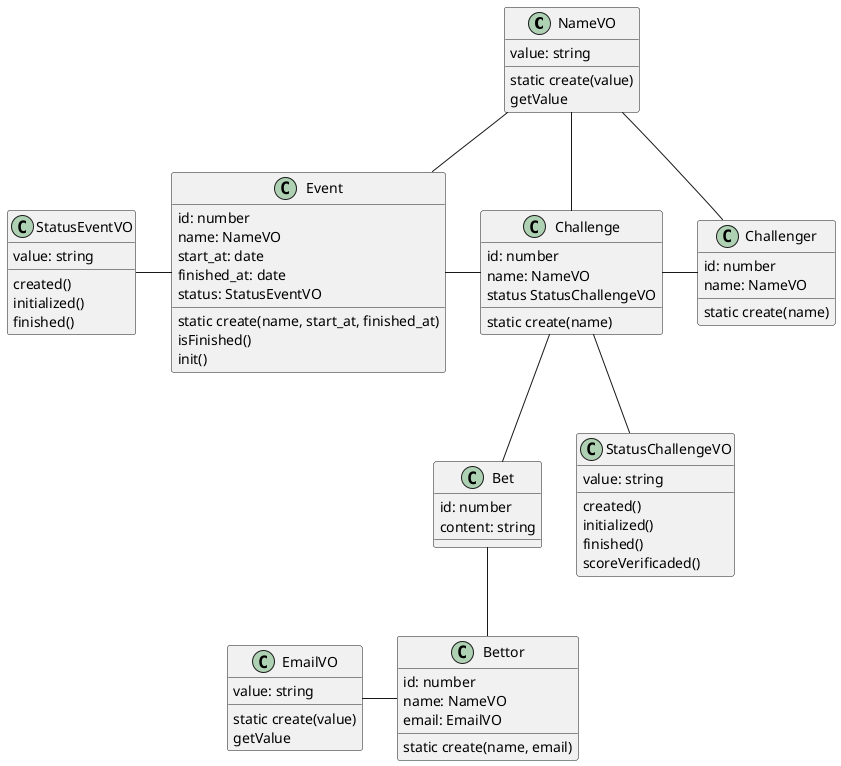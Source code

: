 @startuml core-class-diagram

class NameVO {
    {field} value: string
    {method} static create(value)
    {method} getValue
}

class EmailVO {
    {field} value: string
    {method} static create(value)
    {method} getValue
}

class StatusEventVO {
    {field} value: string
    {method} created()
    {method} initialized()
    {method} finished()
}

class StatusChallengeVO {
    {field} value: string
    {method} created()
    {method} initialized()
    {method} finished()
    {method} scoreVerificaded()
}

class Bettor {
    {field} id: number
    {field} name: NameVO
    {field} email: EmailVO
    {method} static create(name, email)
}

class Event {
    {field} id: number
    {field} name: NameVO
    {field} start_at: date
    {field} finished_at: date
    {field} status: StatusEventVO
    {method} static create(name, start_at, finished_at)
    {method} isFinished()
    {method} init()
}

class Challenge {
    {field} id: number
    {field} name: NameVO
    {field} status StatusChallengeVO
    {method} static create(name)
}

class Challenger {
    {field} id: number
    {field} name: NameVO
    {method} static create(name)
}

class Bet {
    {field} id: number
    {field} content: string
}

NameVO -down- Event
NameVO -down- Challenge
NameVO -down- Challenger
Event - Challenge
StatusEventVO -right- Event
Challenge - Challenger
Challenge -down- StatusChallengeVO 
Bet -up- Challenge
Bettor -up- Bet
EmailVO - Bettor


@enduml